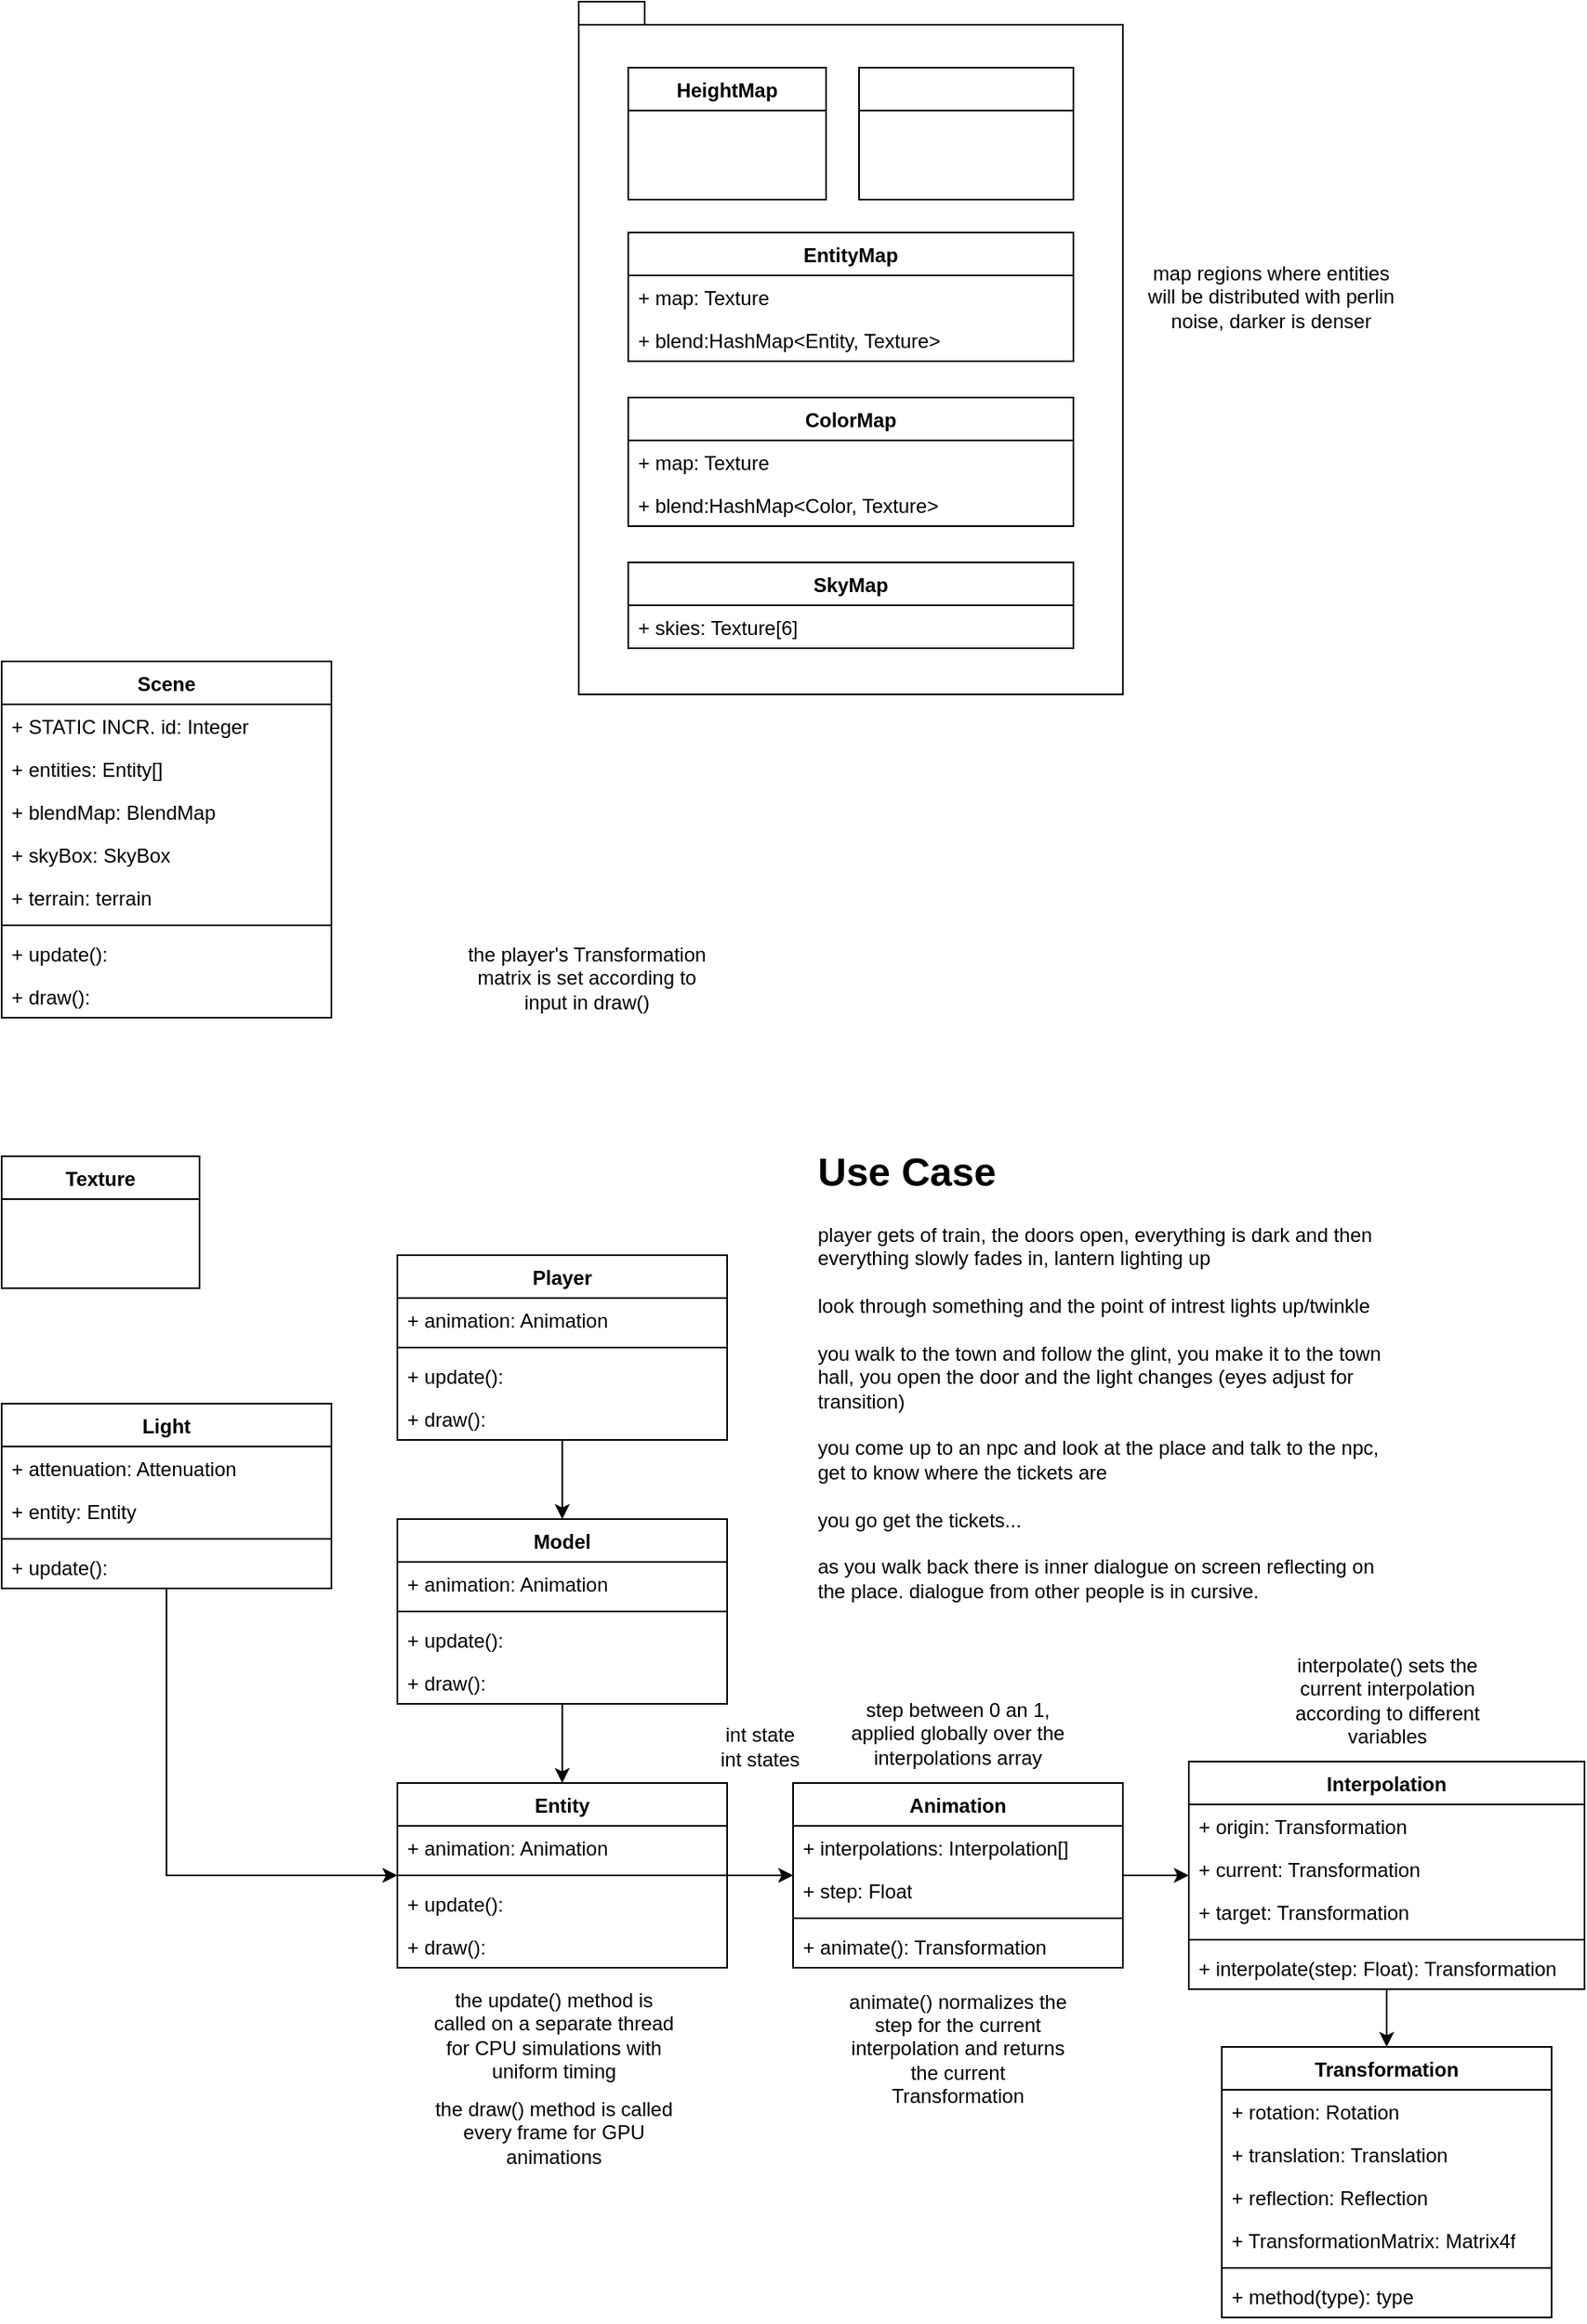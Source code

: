 <mxfile version="23.1.5" type="device">
  <diagram id="C5RBs43oDa-KdzZeNtuy" name="Page-1">
    <mxGraphModel dx="1632" dy="1995" grid="1" gridSize="10" guides="1" tooltips="1" connect="1" arrows="1" fold="1" page="0" pageScale="1" pageWidth="827" pageHeight="1169" math="0" shadow="0">
      <root>
        <mxCell id="WIyWlLk6GJQsqaUBKTNV-0" />
        <mxCell id="WIyWlLk6GJQsqaUBKTNV-1" parent="WIyWlLk6GJQsqaUBKTNV-0" />
        <mxCell id="xWh97iq51szuwr3UYHuD-100" value="" style="shape=folder;fontStyle=1;spacingTop=10;tabWidth=40;tabHeight=14;tabPosition=left;html=1;whiteSpace=wrap;" vertex="1" parent="WIyWlLk6GJQsqaUBKTNV-1">
          <mxGeometry x="150" y="-760" width="330" height="420" as="geometry" />
        </mxCell>
        <mxCell id="ZcrCRHWVpzNFzhN4ujzg-66" value="Transformation" style="swimlane;fontStyle=1;align=center;verticalAlign=top;childLayout=stackLayout;horizontal=1;startSize=26;horizontalStack=0;resizeParent=1;resizeParentMax=0;resizeLast=0;collapsible=1;marginBottom=0;whiteSpace=wrap;html=1;" parent="WIyWlLk6GJQsqaUBKTNV-1" vertex="1">
          <mxGeometry x="540" y="480" width="200" height="164" as="geometry" />
        </mxCell>
        <mxCell id="ZcrCRHWVpzNFzhN4ujzg-67" value="+ rotation: Rotation" style="text;strokeColor=none;fillColor=none;align=left;verticalAlign=top;spacingLeft=4;spacingRight=4;overflow=hidden;rotatable=0;points=[[0,0.5],[1,0.5]];portConstraint=eastwest;whiteSpace=wrap;html=1;" parent="ZcrCRHWVpzNFzhN4ujzg-66" vertex="1">
          <mxGeometry y="26" width="200" height="26" as="geometry" />
        </mxCell>
        <mxCell id="ZcrCRHWVpzNFzhN4ujzg-70" value="+ translation: Translation" style="text;strokeColor=none;fillColor=none;align=left;verticalAlign=top;spacingLeft=4;spacingRight=4;overflow=hidden;rotatable=0;points=[[0,0.5],[1,0.5]];portConstraint=eastwest;whiteSpace=wrap;html=1;" parent="ZcrCRHWVpzNFzhN4ujzg-66" vertex="1">
          <mxGeometry y="52" width="200" height="26" as="geometry" />
        </mxCell>
        <mxCell id="ZcrCRHWVpzNFzhN4ujzg-71" value="+ reflection: Reflection" style="text;strokeColor=none;fillColor=none;align=left;verticalAlign=top;spacingLeft=4;spacingRight=4;overflow=hidden;rotatable=0;points=[[0,0.5],[1,0.5]];portConstraint=eastwest;whiteSpace=wrap;html=1;" parent="ZcrCRHWVpzNFzhN4ujzg-66" vertex="1">
          <mxGeometry y="78" width="200" height="26" as="geometry" />
        </mxCell>
        <mxCell id="ZcrCRHWVpzNFzhN4ujzg-104" value="+ TransformationMatrix: Matrix4f" style="text;strokeColor=none;fillColor=none;align=left;verticalAlign=top;spacingLeft=4;spacingRight=4;overflow=hidden;rotatable=0;points=[[0,0.5],[1,0.5]];portConstraint=eastwest;whiteSpace=wrap;html=1;" parent="ZcrCRHWVpzNFzhN4ujzg-66" vertex="1">
          <mxGeometry y="104" width="200" height="26" as="geometry" />
        </mxCell>
        <mxCell id="ZcrCRHWVpzNFzhN4ujzg-68" value="" style="line;strokeWidth=1;fillColor=none;align=left;verticalAlign=middle;spacingTop=-1;spacingLeft=3;spacingRight=3;rotatable=0;labelPosition=right;points=[];portConstraint=eastwest;strokeColor=inherit;" parent="ZcrCRHWVpzNFzhN4ujzg-66" vertex="1">
          <mxGeometry y="130" width="200" height="8" as="geometry" />
        </mxCell>
        <mxCell id="ZcrCRHWVpzNFzhN4ujzg-69" value="+ method(type): type" style="text;strokeColor=none;fillColor=none;align=left;verticalAlign=top;spacingLeft=4;spacingRight=4;overflow=hidden;rotatable=0;points=[[0,0.5],[1,0.5]];portConstraint=eastwest;whiteSpace=wrap;html=1;" parent="ZcrCRHWVpzNFzhN4ujzg-66" vertex="1">
          <mxGeometry y="138" width="200" height="26" as="geometry" />
        </mxCell>
        <mxCell id="ZcrCRHWVpzNFzhN4ujzg-91" style="edgeStyle=orthogonalEdgeStyle;rounded=0;orthogonalLoop=1;jettySize=auto;html=1;" parent="WIyWlLk6GJQsqaUBKTNV-1" source="ZcrCRHWVpzNFzhN4ujzg-77" target="ZcrCRHWVpzNFzhN4ujzg-83" edge="1">
          <mxGeometry relative="1" as="geometry" />
        </mxCell>
        <mxCell id="ZcrCRHWVpzNFzhN4ujzg-77" value="Animation" style="swimlane;fontStyle=1;align=center;verticalAlign=top;childLayout=stackLayout;horizontal=1;startSize=26;horizontalStack=0;resizeParent=1;resizeParentMax=0;resizeLast=0;collapsible=1;marginBottom=0;whiteSpace=wrap;html=1;" parent="WIyWlLk6GJQsqaUBKTNV-1" vertex="1">
          <mxGeometry x="280" y="320" width="200" height="112" as="geometry" />
        </mxCell>
        <mxCell id="ZcrCRHWVpzNFzhN4ujzg-78" value="+ interpolations: Interpolation[]" style="text;strokeColor=none;fillColor=none;align=left;verticalAlign=top;spacingLeft=4;spacingRight=4;overflow=hidden;rotatable=0;points=[[0,0.5],[1,0.5]];portConstraint=eastwest;whiteSpace=wrap;html=1;" parent="ZcrCRHWVpzNFzhN4ujzg-77" vertex="1">
          <mxGeometry y="26" width="200" height="26" as="geometry" />
        </mxCell>
        <mxCell id="ZcrCRHWVpzNFzhN4ujzg-80" value="+ step: Float" style="text;strokeColor=none;fillColor=none;align=left;verticalAlign=top;spacingLeft=4;spacingRight=4;overflow=hidden;rotatable=0;points=[[0,0.5],[1,0.5]];portConstraint=eastwest;whiteSpace=wrap;html=1;" parent="ZcrCRHWVpzNFzhN4ujzg-77" vertex="1">
          <mxGeometry y="52" width="200" height="26" as="geometry" />
        </mxCell>
        <mxCell id="ZcrCRHWVpzNFzhN4ujzg-81" value="" style="line;strokeWidth=1;fillColor=none;align=left;verticalAlign=middle;spacingTop=-1;spacingLeft=3;spacingRight=3;rotatable=0;labelPosition=right;points=[];portConstraint=eastwest;strokeColor=inherit;" parent="ZcrCRHWVpzNFzhN4ujzg-77" vertex="1">
          <mxGeometry y="78" width="200" height="8" as="geometry" />
        </mxCell>
        <mxCell id="ZcrCRHWVpzNFzhN4ujzg-82" value="+ animate(): Transformation" style="text;strokeColor=none;fillColor=none;align=left;verticalAlign=top;spacingLeft=4;spacingRight=4;overflow=hidden;rotatable=0;points=[[0,0.5],[1,0.5]];portConstraint=eastwest;whiteSpace=wrap;html=1;" parent="ZcrCRHWVpzNFzhN4ujzg-77" vertex="1">
          <mxGeometry y="86" width="200" height="26" as="geometry" />
        </mxCell>
        <mxCell id="ZcrCRHWVpzNFzhN4ujzg-98" style="edgeStyle=orthogonalEdgeStyle;rounded=0;orthogonalLoop=1;jettySize=auto;html=1;" parent="WIyWlLk6GJQsqaUBKTNV-1" source="ZcrCRHWVpzNFzhN4ujzg-83" target="ZcrCRHWVpzNFzhN4ujzg-66" edge="1">
          <mxGeometry relative="1" as="geometry" />
        </mxCell>
        <mxCell id="ZcrCRHWVpzNFzhN4ujzg-83" value="Interpolation" style="swimlane;fontStyle=1;align=center;verticalAlign=top;childLayout=stackLayout;horizontal=1;startSize=26;horizontalStack=0;resizeParent=1;resizeParentMax=0;resizeLast=0;collapsible=1;marginBottom=0;whiteSpace=wrap;html=1;" parent="WIyWlLk6GJQsqaUBKTNV-1" vertex="1">
          <mxGeometry x="520" y="307" width="240" height="138" as="geometry" />
        </mxCell>
        <mxCell id="ZcrCRHWVpzNFzhN4ujzg-84" value="+ origin: Transformation" style="text;strokeColor=none;fillColor=none;align=left;verticalAlign=top;spacingLeft=4;spacingRight=4;overflow=hidden;rotatable=0;points=[[0,0.5],[1,0.5]];portConstraint=eastwest;whiteSpace=wrap;html=1;" parent="ZcrCRHWVpzNFzhN4ujzg-83" vertex="1">
          <mxGeometry y="26" width="240" height="26" as="geometry" />
        </mxCell>
        <mxCell id="ZcrCRHWVpzNFzhN4ujzg-102" value="+ current: Transformation" style="text;strokeColor=none;fillColor=none;align=left;verticalAlign=top;spacingLeft=4;spacingRight=4;overflow=hidden;rotatable=0;points=[[0,0.5],[1,0.5]];portConstraint=eastwest;whiteSpace=wrap;html=1;" parent="ZcrCRHWVpzNFzhN4ujzg-83" vertex="1">
          <mxGeometry y="52" width="240" height="26" as="geometry" />
        </mxCell>
        <mxCell id="ZcrCRHWVpzNFzhN4ujzg-85" value="+ target: Transformation" style="text;strokeColor=none;fillColor=none;align=left;verticalAlign=top;spacingLeft=4;spacingRight=4;overflow=hidden;rotatable=0;points=[[0,0.5],[1,0.5]];portConstraint=eastwest;whiteSpace=wrap;html=1;" parent="ZcrCRHWVpzNFzhN4ujzg-83" vertex="1">
          <mxGeometry y="78" width="240" height="26" as="geometry" />
        </mxCell>
        <mxCell id="ZcrCRHWVpzNFzhN4ujzg-86" value="" style="line;strokeWidth=1;fillColor=none;align=left;verticalAlign=middle;spacingTop=-1;spacingLeft=3;spacingRight=3;rotatable=0;labelPosition=right;points=[];portConstraint=eastwest;strokeColor=inherit;" parent="ZcrCRHWVpzNFzhN4ujzg-83" vertex="1">
          <mxGeometry y="104" width="240" height="8" as="geometry" />
        </mxCell>
        <mxCell id="ZcrCRHWVpzNFzhN4ujzg-87" value="+ interpolate(step: Float): Transformation" style="text;strokeColor=none;fillColor=none;align=left;verticalAlign=top;spacingLeft=4;spacingRight=4;overflow=hidden;rotatable=0;points=[[0,0.5],[1,0.5]];portConstraint=eastwest;whiteSpace=wrap;html=1;" parent="ZcrCRHWVpzNFzhN4ujzg-83" vertex="1">
          <mxGeometry y="112" width="240" height="26" as="geometry" />
        </mxCell>
        <mxCell id="ZcrCRHWVpzNFzhN4ujzg-99" style="edgeStyle=orthogonalEdgeStyle;rounded=0;orthogonalLoop=1;jettySize=auto;html=1;" parent="WIyWlLk6GJQsqaUBKTNV-1" source="ZcrCRHWVpzNFzhN4ujzg-92" target="ZcrCRHWVpzNFzhN4ujzg-77" edge="1">
          <mxGeometry relative="1" as="geometry" />
        </mxCell>
        <mxCell id="ZcrCRHWVpzNFzhN4ujzg-92" value="Entity" style="swimlane;fontStyle=1;align=center;verticalAlign=top;childLayout=stackLayout;horizontal=1;startSize=26;horizontalStack=0;resizeParent=1;resizeParentMax=0;resizeLast=0;collapsible=1;marginBottom=0;whiteSpace=wrap;html=1;gradientColor=none;swimlaneFillColor=none;" parent="WIyWlLk6GJQsqaUBKTNV-1" vertex="1">
          <mxGeometry x="40" y="320" width="200" height="112" as="geometry" />
        </mxCell>
        <mxCell id="ZcrCRHWVpzNFzhN4ujzg-93" value="+ animation: Animation" style="text;strokeColor=none;fillColor=none;align=left;verticalAlign=top;spacingLeft=4;spacingRight=4;overflow=hidden;rotatable=0;points=[[0,0.5],[1,0.5]];portConstraint=eastwest;whiteSpace=wrap;html=1;" parent="ZcrCRHWVpzNFzhN4ujzg-92" vertex="1">
          <mxGeometry y="26" width="200" height="26" as="geometry" />
        </mxCell>
        <mxCell id="ZcrCRHWVpzNFzhN4ujzg-96" value="" style="line;strokeWidth=1;fillColor=none;align=left;verticalAlign=middle;spacingTop=-1;spacingLeft=3;spacingRight=3;rotatable=0;labelPosition=right;points=[];portConstraint=eastwest;strokeColor=inherit;" parent="ZcrCRHWVpzNFzhN4ujzg-92" vertex="1">
          <mxGeometry y="52" width="200" height="8" as="geometry" />
        </mxCell>
        <mxCell id="xWh97iq51szuwr3UYHuD-1" value="+ update():&amp;nbsp;" style="text;strokeColor=none;fillColor=none;align=left;verticalAlign=top;spacingLeft=4;spacingRight=4;overflow=hidden;rotatable=0;points=[[0,0.5],[1,0.5]];portConstraint=eastwest;whiteSpace=wrap;html=1;" vertex="1" parent="ZcrCRHWVpzNFzhN4ujzg-92">
          <mxGeometry y="60" width="200" height="26" as="geometry" />
        </mxCell>
        <mxCell id="ZcrCRHWVpzNFzhN4ujzg-97" value="+ draw():" style="text;strokeColor=none;fillColor=none;align=left;verticalAlign=top;spacingLeft=4;spacingRight=4;overflow=hidden;rotatable=0;points=[[0,0.5],[1,0.5]];portConstraint=eastwest;whiteSpace=wrap;html=1;" parent="ZcrCRHWVpzNFzhN4ujzg-92" vertex="1">
          <mxGeometry y="86" width="200" height="26" as="geometry" />
        </mxCell>
        <mxCell id="ZcrCRHWVpzNFzhN4ujzg-100" value="step between 0 an 1, applied globally over the interpolations array" style="text;html=1;align=center;verticalAlign=middle;whiteSpace=wrap;rounded=0;" parent="WIyWlLk6GJQsqaUBKTNV-1" vertex="1">
          <mxGeometry x="310" y="260" width="140" height="60" as="geometry" />
        </mxCell>
        <mxCell id="ZcrCRHWVpzNFzhN4ujzg-101" value="interpolate() sets the current interpolation according to different variables" style="text;html=1;align=center;verticalAlign=middle;whiteSpace=wrap;rounded=0;" parent="WIyWlLk6GJQsqaUBKTNV-1" vertex="1">
          <mxGeometry x="568.75" y="240" width="142.5" height="60" as="geometry" />
        </mxCell>
        <mxCell id="ZcrCRHWVpzNFzhN4ujzg-105" value="animate() normalizes the step for the current interpolation and returns the current Transformation" style="text;html=1;align=center;verticalAlign=middle;whiteSpace=wrap;rounded=0;" parent="WIyWlLk6GJQsqaUBKTNV-1" vertex="1">
          <mxGeometry x="310" y="441" width="140" height="80" as="geometry" />
        </mxCell>
        <mxCell id="ZcrCRHWVpzNFzhN4ujzg-106" value="&lt;h1&gt;Use Case&lt;/h1&gt;&lt;div&gt;player gets of train, the doors open, everything is dark and then everything slowly fades in, lantern lighting up&lt;/div&gt;&lt;div&gt;&lt;br&gt;&lt;/div&gt;&lt;div&gt;look through something and the point of intrest lights up/twinkle&lt;/div&gt;&lt;div&gt;&lt;br&gt;&lt;/div&gt;&lt;div&gt;you walk to the town and follow the glint, you make it to the town hall, you open the door and the light changes (eyes adjust for transition)&lt;/div&gt;&lt;div&gt;&lt;br&gt;&lt;/div&gt;&lt;div&gt;you come up to an npc and look at the place and talk to the npc, get to know where the tickets are&lt;/div&gt;&lt;div&gt;&lt;br&gt;&lt;/div&gt;&lt;div&gt;you go get the tickets...&lt;/div&gt;&lt;div&gt;&lt;br&gt;&lt;/div&gt;&lt;div&gt;as you walk back there is inner dialogue on screen reflecting on the place. dialogue from other people is in cursive.&lt;/div&gt;&lt;div&gt;&lt;br&gt;&lt;/div&gt;&lt;div&gt;&lt;br&gt;&lt;/div&gt;&lt;p&gt;&lt;/p&gt;" style="text;html=1;spacing=5;spacingTop=-20;whiteSpace=wrap;overflow=hidden;rounded=0;" parent="WIyWlLk6GJQsqaUBKTNV-1" vertex="1">
          <mxGeometry x="290" y="-70" width="350" height="300" as="geometry" />
        </mxCell>
        <mxCell id="ZcrCRHWVpzNFzhN4ujzg-107" value="the update() method is called on a separate thread for CPU simulations with uniform timing" style="text;html=1;align=center;verticalAlign=middle;whiteSpace=wrap;rounded=0;" parent="WIyWlLk6GJQsqaUBKTNV-1" vertex="1">
          <mxGeometry x="60" y="441" width="150" height="63.5" as="geometry" />
        </mxCell>
        <mxCell id="xWh97iq51szuwr3UYHuD-2" value="the draw() method is called every frame for GPU animations" style="text;html=1;align=center;verticalAlign=middle;whiteSpace=wrap;rounded=0;" vertex="1" parent="WIyWlLk6GJQsqaUBKTNV-1">
          <mxGeometry x="60" y="510" width="150" height="43" as="geometry" />
        </mxCell>
        <mxCell id="xWh97iq51szuwr3UYHuD-4" value="Scene" style="swimlane;fontStyle=1;align=center;verticalAlign=top;childLayout=stackLayout;horizontal=1;startSize=26;horizontalStack=0;resizeParent=1;resizeParentMax=0;resizeLast=0;collapsible=1;marginBottom=0;whiteSpace=wrap;html=1;gradientColor=none;swimlaneFillColor=none;" vertex="1" parent="WIyWlLk6GJQsqaUBKTNV-1">
          <mxGeometry x="-200" y="-360" width="200" height="216" as="geometry" />
        </mxCell>
        <mxCell id="xWh97iq51szuwr3UYHuD-5" value="+ STATIC INCR. id: Integer" style="text;strokeColor=none;fillColor=none;align=left;verticalAlign=top;spacingLeft=4;spacingRight=4;overflow=hidden;rotatable=0;points=[[0,0.5],[1,0.5]];portConstraint=eastwest;whiteSpace=wrap;html=1;" vertex="1" parent="xWh97iq51szuwr3UYHuD-4">
          <mxGeometry y="26" width="200" height="26" as="geometry" />
        </mxCell>
        <mxCell id="xWh97iq51szuwr3UYHuD-39" value="+ entities: Entity[]" style="text;strokeColor=none;fillColor=none;align=left;verticalAlign=top;spacingLeft=4;spacingRight=4;overflow=hidden;rotatable=0;points=[[0,0.5],[1,0.5]];portConstraint=eastwest;whiteSpace=wrap;html=1;" vertex="1" parent="xWh97iq51szuwr3UYHuD-4">
          <mxGeometry y="52" width="200" height="26" as="geometry" />
        </mxCell>
        <mxCell id="xWh97iq51szuwr3UYHuD-82" value="+ blendMap: BlendMap" style="text;strokeColor=none;fillColor=none;align=left;verticalAlign=top;spacingLeft=4;spacingRight=4;overflow=hidden;rotatable=0;points=[[0,0.5],[1,0.5]];portConstraint=eastwest;whiteSpace=wrap;html=1;" vertex="1" parent="xWh97iq51szuwr3UYHuD-4">
          <mxGeometry y="78" width="200" height="26" as="geometry" />
        </mxCell>
        <mxCell id="xWh97iq51szuwr3UYHuD-83" value="+ skyBox: SkyBox" style="text;strokeColor=none;fillColor=none;align=left;verticalAlign=top;spacingLeft=4;spacingRight=4;overflow=hidden;rotatable=0;points=[[0,0.5],[1,0.5]];portConstraint=eastwest;whiteSpace=wrap;html=1;" vertex="1" parent="xWh97iq51szuwr3UYHuD-4">
          <mxGeometry y="104" width="200" height="26" as="geometry" />
        </mxCell>
        <mxCell id="xWh97iq51szuwr3UYHuD-38" value="+ terrain: terrain" style="text;strokeColor=none;fillColor=none;align=left;verticalAlign=top;spacingLeft=4;spacingRight=4;overflow=hidden;rotatable=0;points=[[0,0.5],[1,0.5]];portConstraint=eastwest;whiteSpace=wrap;html=1;" vertex="1" parent="xWh97iq51szuwr3UYHuD-4">
          <mxGeometry y="130" width="200" height="26" as="geometry" />
        </mxCell>
        <mxCell id="xWh97iq51szuwr3UYHuD-6" value="" style="line;strokeWidth=1;fillColor=none;align=left;verticalAlign=middle;spacingTop=-1;spacingLeft=3;spacingRight=3;rotatable=0;labelPosition=right;points=[];portConstraint=eastwest;strokeColor=inherit;" vertex="1" parent="xWh97iq51szuwr3UYHuD-4">
          <mxGeometry y="156" width="200" height="8" as="geometry" />
        </mxCell>
        <mxCell id="xWh97iq51szuwr3UYHuD-7" value="+ update():&amp;nbsp;" style="text;strokeColor=none;fillColor=none;align=left;verticalAlign=top;spacingLeft=4;spacingRight=4;overflow=hidden;rotatable=0;points=[[0,0.5],[1,0.5]];portConstraint=eastwest;whiteSpace=wrap;html=1;" vertex="1" parent="xWh97iq51szuwr3UYHuD-4">
          <mxGeometry y="164" width="200" height="26" as="geometry" />
        </mxCell>
        <mxCell id="xWh97iq51szuwr3UYHuD-8" value="+ draw():" style="text;strokeColor=none;fillColor=none;align=left;verticalAlign=top;spacingLeft=4;spacingRight=4;overflow=hidden;rotatable=0;points=[[0,0.5],[1,0.5]];portConstraint=eastwest;whiteSpace=wrap;html=1;" vertex="1" parent="xWh97iq51szuwr3UYHuD-4">
          <mxGeometry y="190" width="200" height="26" as="geometry" />
        </mxCell>
        <mxCell id="xWh97iq51szuwr3UYHuD-16" value="the player&#39;s Transformation matrix is set according to input in draw()" style="text;html=1;align=center;verticalAlign=middle;whiteSpace=wrap;rounded=0;" vertex="1" parent="WIyWlLk6GJQsqaUBKTNV-1">
          <mxGeometry x="80" y="-200" width="150" height="63.5" as="geometry" />
        </mxCell>
        <mxCell id="xWh97iq51szuwr3UYHuD-75" style="edgeStyle=orthogonalEdgeStyle;rounded=0;orthogonalLoop=1;jettySize=auto;html=1;" edge="1" parent="WIyWlLk6GJQsqaUBKTNV-1" source="xWh97iq51szuwr3UYHuD-22" target="ZcrCRHWVpzNFzhN4ujzg-92">
          <mxGeometry relative="1" as="geometry">
            <Array as="points">
              <mxPoint x="-100" y="376" />
            </Array>
          </mxGeometry>
        </mxCell>
        <mxCell id="xWh97iq51szuwr3UYHuD-22" value="Light" style="swimlane;fontStyle=1;align=center;verticalAlign=top;childLayout=stackLayout;horizontal=1;startSize=26;horizontalStack=0;resizeParent=1;resizeParentMax=0;resizeLast=0;collapsible=1;marginBottom=0;whiteSpace=wrap;html=1;gradientColor=none;swimlaneFillColor=none;" vertex="1" parent="WIyWlLk6GJQsqaUBKTNV-1">
          <mxGeometry x="-200" y="90" width="200" height="112" as="geometry" />
        </mxCell>
        <mxCell id="xWh97iq51szuwr3UYHuD-105" value="+ attenuation: Attenuation" style="text;strokeColor=none;fillColor=none;align=left;verticalAlign=top;spacingLeft=4;spacingRight=4;overflow=hidden;rotatable=0;points=[[0,0.5],[1,0.5]];portConstraint=eastwest;whiteSpace=wrap;html=1;" vertex="1" parent="xWh97iq51szuwr3UYHuD-22">
          <mxGeometry y="26" width="200" height="26" as="geometry" />
        </mxCell>
        <mxCell id="xWh97iq51szuwr3UYHuD-23" value="+ entity: Entity" style="text;strokeColor=none;fillColor=none;align=left;verticalAlign=top;spacingLeft=4;spacingRight=4;overflow=hidden;rotatable=0;points=[[0,0.5],[1,0.5]];portConstraint=eastwest;whiteSpace=wrap;html=1;" vertex="1" parent="xWh97iq51szuwr3UYHuD-22">
          <mxGeometry y="52" width="200" height="26" as="geometry" />
        </mxCell>
        <mxCell id="xWh97iq51szuwr3UYHuD-27" value="" style="line;strokeWidth=1;fillColor=none;align=left;verticalAlign=middle;spacingTop=-1;spacingLeft=3;spacingRight=3;rotatable=0;labelPosition=right;points=[];portConstraint=eastwest;strokeColor=inherit;" vertex="1" parent="xWh97iq51szuwr3UYHuD-22">
          <mxGeometry y="78" width="200" height="8" as="geometry" />
        </mxCell>
        <mxCell id="xWh97iq51szuwr3UYHuD-28" value="+ update():&amp;nbsp;" style="text;strokeColor=none;fillColor=none;align=left;verticalAlign=top;spacingLeft=4;spacingRight=4;overflow=hidden;rotatable=0;points=[[0,0.5],[1,0.5]];portConstraint=eastwest;whiteSpace=wrap;html=1;" vertex="1" parent="xWh97iq51szuwr3UYHuD-22">
          <mxGeometry y="86" width="200" height="26" as="geometry" />
        </mxCell>
        <mxCell id="xWh97iq51szuwr3UYHuD-44" value="ColorMap" style="swimlane;fontStyle=1;align=center;verticalAlign=top;childLayout=stackLayout;horizontal=1;startSize=26;horizontalStack=0;resizeParent=1;resizeParentMax=0;resizeLast=0;collapsible=1;marginBottom=0;whiteSpace=wrap;html=1;gradientColor=none;swimlaneFillColor=none;" vertex="1" parent="WIyWlLk6GJQsqaUBKTNV-1">
          <mxGeometry x="180" y="-520" width="270" height="78" as="geometry" />
        </mxCell>
        <mxCell id="xWh97iq51szuwr3UYHuD-52" value="+ map: Texture" style="text;strokeColor=none;fillColor=none;align=left;verticalAlign=top;spacingLeft=4;spacingRight=4;overflow=hidden;rotatable=0;points=[[0,0.5],[1,0.5]];portConstraint=eastwest;whiteSpace=wrap;html=1;" vertex="1" parent="xWh97iq51szuwr3UYHuD-44">
          <mxGeometry y="26" width="270" height="26" as="geometry" />
        </mxCell>
        <mxCell id="xWh97iq51szuwr3UYHuD-46" value="+ blend:HashMap&amp;lt;Color, Texture&amp;gt;" style="text;strokeColor=none;fillColor=none;align=left;verticalAlign=top;spacingLeft=4;spacingRight=4;overflow=hidden;rotatable=0;points=[[0,0.5],[1,0.5]];portConstraint=eastwest;whiteSpace=wrap;html=1;" vertex="1" parent="xWh97iq51szuwr3UYHuD-44">
          <mxGeometry y="52" width="270" height="26" as="geometry" />
        </mxCell>
        <mxCell id="xWh97iq51szuwr3UYHuD-53" value="Texture" style="swimlane;fontStyle=1;align=center;verticalAlign=top;childLayout=stackLayout;horizontal=1;startSize=26;horizontalStack=0;resizeParent=1;resizeParentMax=0;resizeLast=0;collapsible=1;marginBottom=0;whiteSpace=wrap;html=1;gradientColor=none;swimlaneFillColor=none;" vertex="1" parent="WIyWlLk6GJQsqaUBKTNV-1">
          <mxGeometry x="-200" y="-60" width="120" height="80" as="geometry" />
        </mxCell>
        <mxCell id="xWh97iq51szuwr3UYHuD-62" value="HeightMap" style="swimlane;fontStyle=1;align=center;verticalAlign=top;childLayout=stackLayout;horizontal=1;startSize=26;horizontalStack=0;resizeParent=1;resizeParentMax=0;resizeLast=0;collapsible=1;marginBottom=0;whiteSpace=wrap;html=1;gradientColor=none;swimlaneFillColor=none;" vertex="1" parent="WIyWlLk6GJQsqaUBKTNV-1">
          <mxGeometry x="180" y="-720" width="120" height="80" as="geometry" />
        </mxCell>
        <mxCell id="xWh97iq51szuwr3UYHuD-76" value="SkyMap" style="swimlane;fontStyle=1;align=center;verticalAlign=top;childLayout=stackLayout;horizontal=1;startSize=26;horizontalStack=0;resizeParent=1;resizeParentMax=0;resizeLast=0;collapsible=1;marginBottom=0;whiteSpace=wrap;html=1;gradientColor=none;swimlaneFillColor=none;" vertex="1" parent="WIyWlLk6GJQsqaUBKTNV-1">
          <mxGeometry x="180" y="-420" width="270" height="52" as="geometry" />
        </mxCell>
        <mxCell id="xWh97iq51szuwr3UYHuD-77" value="+ skies: Texture[6]" style="text;strokeColor=none;fillColor=none;align=left;verticalAlign=top;spacingLeft=4;spacingRight=4;overflow=hidden;rotatable=0;points=[[0,0.5],[1,0.5]];portConstraint=eastwest;whiteSpace=wrap;html=1;" vertex="1" parent="xWh97iq51szuwr3UYHuD-76">
          <mxGeometry y="26" width="270" height="26" as="geometry" />
        </mxCell>
        <mxCell id="xWh97iq51szuwr3UYHuD-84" value="EntityMap" style="swimlane;fontStyle=1;align=center;verticalAlign=top;childLayout=stackLayout;horizontal=1;startSize=26;horizontalStack=0;resizeParent=1;resizeParentMax=0;resizeLast=0;collapsible=1;marginBottom=0;whiteSpace=wrap;html=1;gradientColor=none;swimlaneFillColor=none;" vertex="1" parent="WIyWlLk6GJQsqaUBKTNV-1">
          <mxGeometry x="180" y="-620" width="270" height="78" as="geometry" />
        </mxCell>
        <mxCell id="xWh97iq51szuwr3UYHuD-85" value="+ map: Texture" style="text;strokeColor=none;fillColor=none;align=left;verticalAlign=top;spacingLeft=4;spacingRight=4;overflow=hidden;rotatable=0;points=[[0,0.5],[1,0.5]];portConstraint=eastwest;whiteSpace=wrap;html=1;" vertex="1" parent="xWh97iq51szuwr3UYHuD-84">
          <mxGeometry y="26" width="270" height="26" as="geometry" />
        </mxCell>
        <mxCell id="xWh97iq51szuwr3UYHuD-86" value="+ blend:HashMap&amp;lt;Entity, Texture&amp;gt;" style="text;strokeColor=none;fillColor=none;align=left;verticalAlign=top;spacingLeft=4;spacingRight=4;overflow=hidden;rotatable=0;points=[[0,0.5],[1,0.5]];portConstraint=eastwest;whiteSpace=wrap;html=1;" vertex="1" parent="xWh97iq51szuwr3UYHuD-84">
          <mxGeometry y="52" width="270" height="26" as="geometry" />
        </mxCell>
        <mxCell id="xWh97iq51szuwr3UYHuD-99" value="" style="swimlane;fontStyle=1;align=center;verticalAlign=top;childLayout=stackLayout;horizontal=1;startSize=26;horizontalStack=0;resizeParent=1;resizeParentMax=0;resizeLast=0;collapsible=1;marginBottom=0;whiteSpace=wrap;html=1;gradientColor=none;swimlaneFillColor=none;" vertex="1" parent="WIyWlLk6GJQsqaUBKTNV-1">
          <mxGeometry x="320" y="-720" width="130" height="80" as="geometry" />
        </mxCell>
        <mxCell id="xWh97iq51szuwr3UYHuD-101" value="map regions where entities will be distributed with perlin noise, darker is denser" style="text;html=1;align=center;verticalAlign=middle;whiteSpace=wrap;rounded=0;" vertex="1" parent="WIyWlLk6GJQsqaUBKTNV-1">
          <mxGeometry x="490" y="-612.75" width="160" height="63.5" as="geometry" />
        </mxCell>
        <mxCell id="xWh97iq51szuwr3UYHuD-103" value="int state&lt;br&gt;int states" style="text;html=1;align=center;verticalAlign=middle;whiteSpace=wrap;rounded=0;" vertex="1" parent="WIyWlLk6GJQsqaUBKTNV-1">
          <mxGeometry x="230" y="280" width="60" height="35" as="geometry" />
        </mxCell>
        <mxCell id="xWh97iq51szuwr3UYHuD-112" style="edgeStyle=orthogonalEdgeStyle;rounded=0;orthogonalLoop=1;jettySize=auto;html=1;" edge="1" parent="WIyWlLk6GJQsqaUBKTNV-1" source="xWh97iq51szuwr3UYHuD-107" target="ZcrCRHWVpzNFzhN4ujzg-92">
          <mxGeometry relative="1" as="geometry" />
        </mxCell>
        <mxCell id="xWh97iq51szuwr3UYHuD-107" value="Model" style="swimlane;fontStyle=1;align=center;verticalAlign=top;childLayout=stackLayout;horizontal=1;startSize=26;horizontalStack=0;resizeParent=1;resizeParentMax=0;resizeLast=0;collapsible=1;marginBottom=0;whiteSpace=wrap;html=1;gradientColor=none;swimlaneFillColor=none;" vertex="1" parent="WIyWlLk6GJQsqaUBKTNV-1">
          <mxGeometry x="40" y="160" width="200" height="112" as="geometry" />
        </mxCell>
        <mxCell id="xWh97iq51szuwr3UYHuD-108" value="+ animation: Animation" style="text;strokeColor=none;fillColor=none;align=left;verticalAlign=top;spacingLeft=4;spacingRight=4;overflow=hidden;rotatable=0;points=[[0,0.5],[1,0.5]];portConstraint=eastwest;whiteSpace=wrap;html=1;" vertex="1" parent="xWh97iq51szuwr3UYHuD-107">
          <mxGeometry y="26" width="200" height="26" as="geometry" />
        </mxCell>
        <mxCell id="xWh97iq51szuwr3UYHuD-109" value="" style="line;strokeWidth=1;fillColor=none;align=left;verticalAlign=middle;spacingTop=-1;spacingLeft=3;spacingRight=3;rotatable=0;labelPosition=right;points=[];portConstraint=eastwest;strokeColor=inherit;" vertex="1" parent="xWh97iq51szuwr3UYHuD-107">
          <mxGeometry y="52" width="200" height="8" as="geometry" />
        </mxCell>
        <mxCell id="xWh97iq51szuwr3UYHuD-110" value="+ update():&amp;nbsp;" style="text;strokeColor=none;fillColor=none;align=left;verticalAlign=top;spacingLeft=4;spacingRight=4;overflow=hidden;rotatable=0;points=[[0,0.5],[1,0.5]];portConstraint=eastwest;whiteSpace=wrap;html=1;" vertex="1" parent="xWh97iq51szuwr3UYHuD-107">
          <mxGeometry y="60" width="200" height="26" as="geometry" />
        </mxCell>
        <mxCell id="xWh97iq51szuwr3UYHuD-111" value="+ draw():" style="text;strokeColor=none;fillColor=none;align=left;verticalAlign=top;spacingLeft=4;spacingRight=4;overflow=hidden;rotatable=0;points=[[0,0.5],[1,0.5]];portConstraint=eastwest;whiteSpace=wrap;html=1;" vertex="1" parent="xWh97iq51szuwr3UYHuD-107">
          <mxGeometry y="86" width="200" height="26" as="geometry" />
        </mxCell>
        <mxCell id="xWh97iq51szuwr3UYHuD-118" style="edgeStyle=orthogonalEdgeStyle;rounded=0;orthogonalLoop=1;jettySize=auto;html=1;" edge="1" parent="WIyWlLk6GJQsqaUBKTNV-1" source="xWh97iq51szuwr3UYHuD-113" target="xWh97iq51szuwr3UYHuD-107">
          <mxGeometry relative="1" as="geometry" />
        </mxCell>
        <mxCell id="xWh97iq51szuwr3UYHuD-113" value="Player" style="swimlane;fontStyle=1;align=center;verticalAlign=top;childLayout=stackLayout;horizontal=1;startSize=26;horizontalStack=0;resizeParent=1;resizeParentMax=0;resizeLast=0;collapsible=1;marginBottom=0;whiteSpace=wrap;html=1;gradientColor=none;swimlaneFillColor=none;" vertex="1" parent="WIyWlLk6GJQsqaUBKTNV-1">
          <mxGeometry x="40" width="200" height="112" as="geometry" />
        </mxCell>
        <mxCell id="xWh97iq51szuwr3UYHuD-114" value="+ animation: Animation" style="text;strokeColor=none;fillColor=none;align=left;verticalAlign=top;spacingLeft=4;spacingRight=4;overflow=hidden;rotatable=0;points=[[0,0.5],[1,0.5]];portConstraint=eastwest;whiteSpace=wrap;html=1;" vertex="1" parent="xWh97iq51szuwr3UYHuD-113">
          <mxGeometry y="26" width="200" height="26" as="geometry" />
        </mxCell>
        <mxCell id="xWh97iq51szuwr3UYHuD-115" value="" style="line;strokeWidth=1;fillColor=none;align=left;verticalAlign=middle;spacingTop=-1;spacingLeft=3;spacingRight=3;rotatable=0;labelPosition=right;points=[];portConstraint=eastwest;strokeColor=inherit;" vertex="1" parent="xWh97iq51szuwr3UYHuD-113">
          <mxGeometry y="52" width="200" height="8" as="geometry" />
        </mxCell>
        <mxCell id="xWh97iq51szuwr3UYHuD-116" value="+ update():&amp;nbsp;" style="text;strokeColor=none;fillColor=none;align=left;verticalAlign=top;spacingLeft=4;spacingRight=4;overflow=hidden;rotatable=0;points=[[0,0.5],[1,0.5]];portConstraint=eastwest;whiteSpace=wrap;html=1;" vertex="1" parent="xWh97iq51szuwr3UYHuD-113">
          <mxGeometry y="60" width="200" height="26" as="geometry" />
        </mxCell>
        <mxCell id="xWh97iq51szuwr3UYHuD-117" value="+ draw():" style="text;strokeColor=none;fillColor=none;align=left;verticalAlign=top;spacingLeft=4;spacingRight=4;overflow=hidden;rotatable=0;points=[[0,0.5],[1,0.5]];portConstraint=eastwest;whiteSpace=wrap;html=1;" vertex="1" parent="xWh97iq51szuwr3UYHuD-113">
          <mxGeometry y="86" width="200" height="26" as="geometry" />
        </mxCell>
      </root>
    </mxGraphModel>
  </diagram>
</mxfile>

